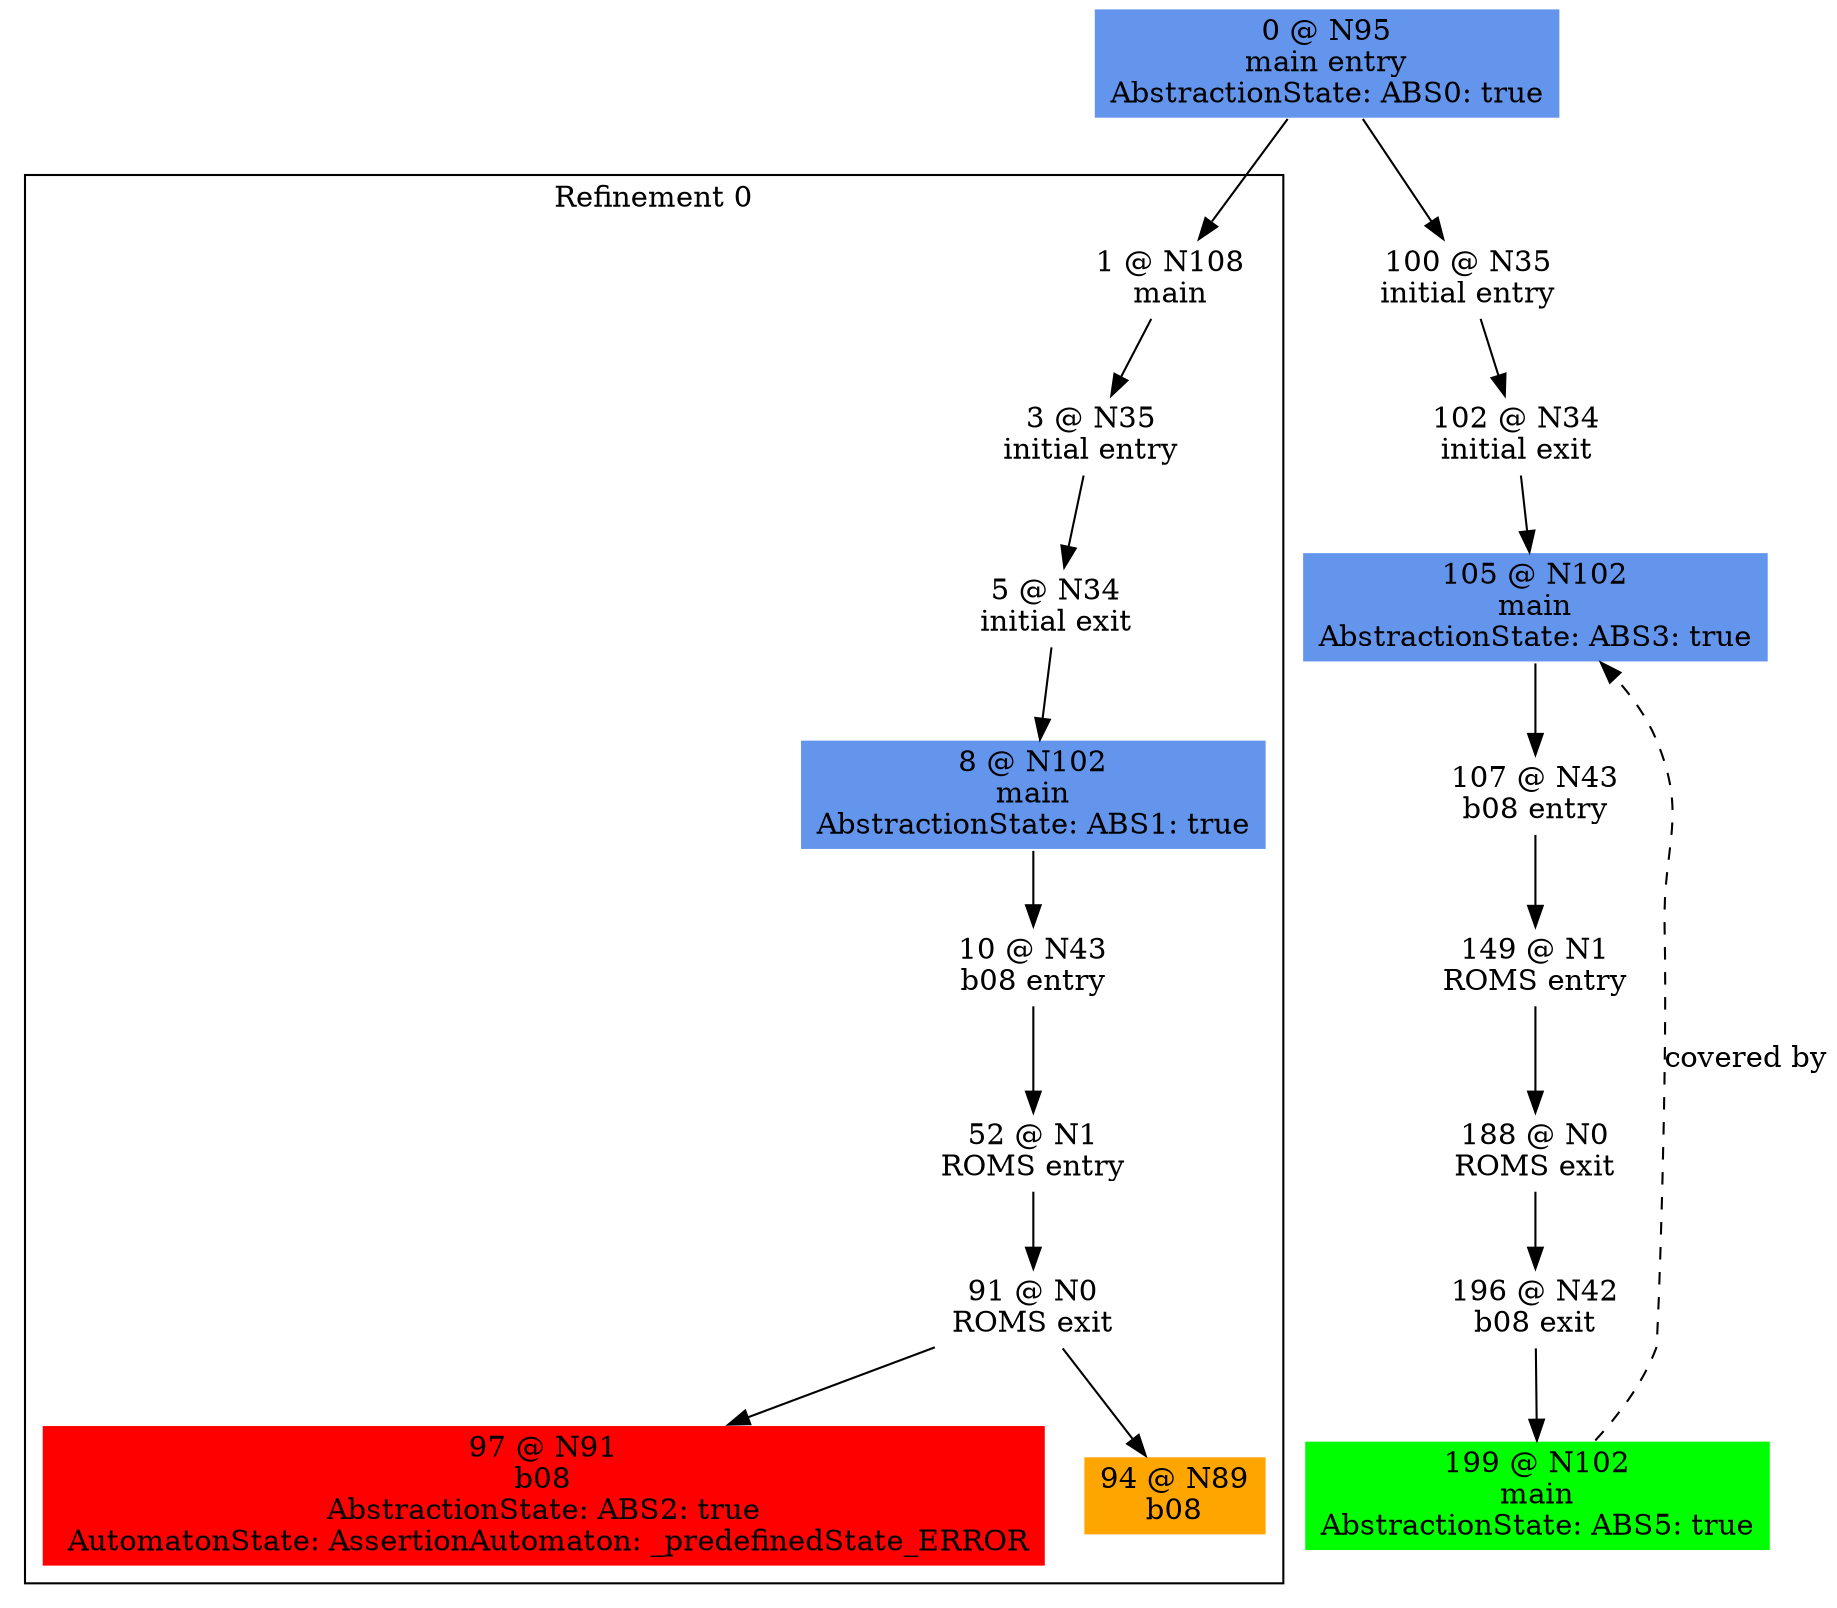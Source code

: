 digraph ARG {
node [style="filled" shape="box" color="white"]
subgraph cluster_0 {
label="Refinement 0"
1 [label="1 @ N108\nmain\n" id="1"]
3 [label="3 @ N35\ninitial entry\n" id="3"]
5 [label="5 @ N34\ninitial exit\n" id="5"]
8 [fillcolor="cornflowerblue" label="8 @ N102\nmain\nAbstractionState: ABS1: true\n" id="8"]
10 [label="10 @ N43\nb08 entry\n" id="10"]
52 [label="52 @ N1\nROMS entry\n" id="52"]
91 [label="91 @ N0\nROMS exit\n" id="91"]
97 [fillcolor="red" label="97 @ N91\nb08\nAbstractionState: ABS2: true\n AutomatonState: AssertionAutomaton: _predefinedState_ERROR\n" id="97"]
94 [fillcolor="orange" label="94 @ N89\nb08\n" id="94"]
1 -> 3 []
3 -> 5 []
5 -> 8 []
8 -> 10 []
10 -> 52 []
52 -> 91 []
91 -> 94 []
91 -> 97 []
}
0 -> 1
0 [fillcolor="cornflowerblue" label="0 @ N95\nmain entry\nAbstractionState: ABS0: true\n" id="0"]
100 [label="100 @ N35\ninitial entry\n" id="100"]
102 [label="102 @ N34\ninitial exit\n" id="102"]
105 [fillcolor="cornflowerblue" label="105 @ N102\nmain\nAbstractionState: ABS3: true\n" id="105"]
107 [label="107 @ N43\nb08 entry\n" id="107"]
149 [label="149 @ N1\nROMS entry\n" id="149"]
188 [label="188 @ N0\nROMS exit\n" id="188"]
196 [label="196 @ N42\nb08 exit\n" id="196"]
199 [fillcolor="green" label="199 @ N102\nmain\nAbstractionState: ABS5: true\n" id="199"]
0 -> 100 []
100 -> 102 []
102 -> 105 []
199 -> 105 [style="dashed" weight="0" label="covered by"]
105 -> 107 []
107 -> 149 []
149 -> 188 []
188 -> 196 []
196 -> 199 []
}
